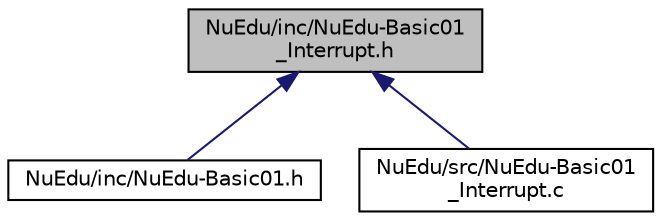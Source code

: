 digraph "NuEdu/inc/NuEdu-Basic01_Interrupt.h"
{
 // LATEX_PDF_SIZE
  edge [fontname="Helvetica",fontsize="10",labelfontname="Helvetica",labelfontsize="10"];
  node [fontname="Helvetica",fontsize="10",shape=record];
  Node1 [label="NuEdu/inc/NuEdu-Basic01\l_Interrupt.h",height=0.2,width=0.4,color="black", fillcolor="grey75", style="filled", fontcolor="black",tooltip="NuEdu-Basic01_Interrupt.h interrupt driver header file for NuEdu-SDK-Nano130."];
  Node1 -> Node2 [dir="back",color="midnightblue",fontsize="10",style="solid",fontname="Helvetica"];
  Node2 [label="NuEdu/inc/NuEdu-Basic01.h",height=0.2,width=0.4,color="black", fillcolor="white", style="filled",URL="$d9/dbf/_nu_edu-_basic01_8h.html",tooltip="NuEdu-Basic01 peripheral access layer header file for NuEdu-SDK-Nano130."];
  Node1 -> Node3 [dir="back",color="midnightblue",fontsize="10",style="solid",fontname="Helvetica"];
  Node3 [label="NuEdu/src/NuEdu-Basic01\l_Interrupt.c",height=0.2,width=0.4,color="black", fillcolor="white", style="filled",URL="$d3/d82/_nu_edu-_basic01___interrupt_8c.html",tooltip="NuEdu-Basic01_Interrupt.c interrupt driver source file for NuEdu-SDK-Nano130."];
}
